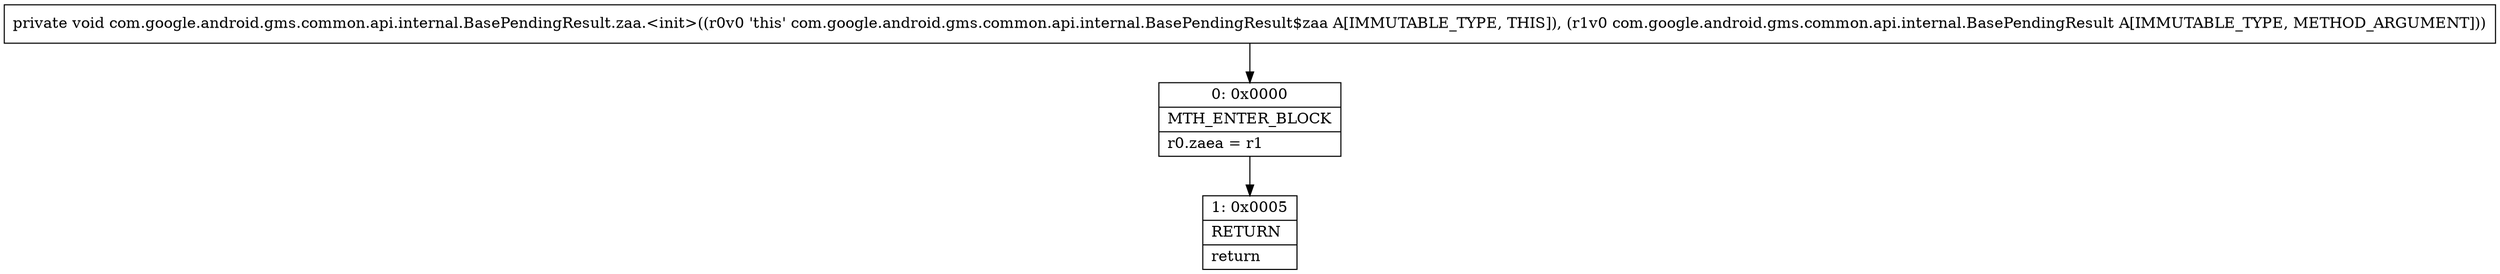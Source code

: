digraph "CFG forcom.google.android.gms.common.api.internal.BasePendingResult.zaa.\<init\>(Lcom\/google\/android\/gms\/common\/api\/internal\/BasePendingResult;)V" {
Node_0 [shape=record,label="{0\:\ 0x0000|MTH_ENTER_BLOCK\l|r0.zaea = r1\l}"];
Node_1 [shape=record,label="{1\:\ 0x0005|RETURN\l|return\l}"];
MethodNode[shape=record,label="{private void com.google.android.gms.common.api.internal.BasePendingResult.zaa.\<init\>((r0v0 'this' com.google.android.gms.common.api.internal.BasePendingResult$zaa A[IMMUTABLE_TYPE, THIS]), (r1v0 com.google.android.gms.common.api.internal.BasePendingResult A[IMMUTABLE_TYPE, METHOD_ARGUMENT])) }"];
MethodNode -> Node_0;
Node_0 -> Node_1;
}

